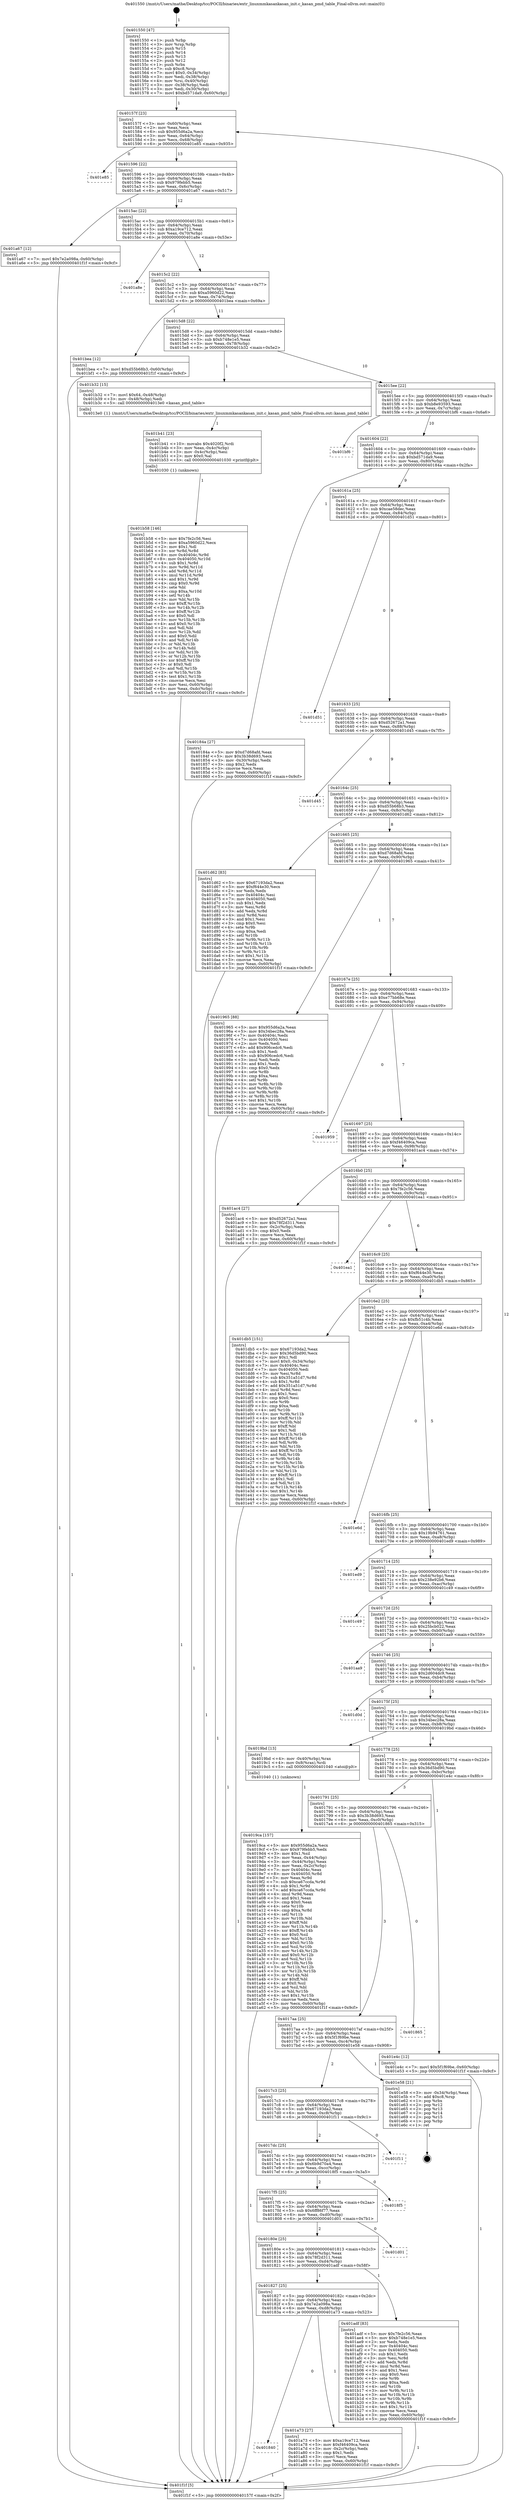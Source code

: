 digraph "0x401550" {
  label = "0x401550 (/mnt/c/Users/mathe/Desktop/tcc/POCII/binaries/extr_linuxmmkasankasan_init.c_kasan_pmd_table_Final-ollvm.out::main(0))"
  labelloc = "t"
  node[shape=record]

  Entry [label="",width=0.3,height=0.3,shape=circle,fillcolor=black,style=filled]
  "0x40157f" [label="{
     0x40157f [23]\l
     | [instrs]\l
     &nbsp;&nbsp;0x40157f \<+3\>: mov -0x60(%rbp),%eax\l
     &nbsp;&nbsp;0x401582 \<+2\>: mov %eax,%ecx\l
     &nbsp;&nbsp;0x401584 \<+6\>: sub $0x955d6a2a,%ecx\l
     &nbsp;&nbsp;0x40158a \<+3\>: mov %eax,-0x64(%rbp)\l
     &nbsp;&nbsp;0x40158d \<+3\>: mov %ecx,-0x68(%rbp)\l
     &nbsp;&nbsp;0x401590 \<+6\>: je 0000000000401e85 \<main+0x935\>\l
  }"]
  "0x401e85" [label="{
     0x401e85\l
  }", style=dashed]
  "0x401596" [label="{
     0x401596 [22]\l
     | [instrs]\l
     &nbsp;&nbsp;0x401596 \<+5\>: jmp 000000000040159b \<main+0x4b\>\l
     &nbsp;&nbsp;0x40159b \<+3\>: mov -0x64(%rbp),%eax\l
     &nbsp;&nbsp;0x40159e \<+5\>: sub $0x979febb5,%eax\l
     &nbsp;&nbsp;0x4015a3 \<+3\>: mov %eax,-0x6c(%rbp)\l
     &nbsp;&nbsp;0x4015a6 \<+6\>: je 0000000000401a67 \<main+0x517\>\l
  }"]
  Exit [label="",width=0.3,height=0.3,shape=circle,fillcolor=black,style=filled,peripheries=2]
  "0x401a67" [label="{
     0x401a67 [12]\l
     | [instrs]\l
     &nbsp;&nbsp;0x401a67 \<+7\>: movl $0x7e2a098a,-0x60(%rbp)\l
     &nbsp;&nbsp;0x401a6e \<+5\>: jmp 0000000000401f1f \<main+0x9cf\>\l
  }"]
  "0x4015ac" [label="{
     0x4015ac [22]\l
     | [instrs]\l
     &nbsp;&nbsp;0x4015ac \<+5\>: jmp 00000000004015b1 \<main+0x61\>\l
     &nbsp;&nbsp;0x4015b1 \<+3\>: mov -0x64(%rbp),%eax\l
     &nbsp;&nbsp;0x4015b4 \<+5\>: sub $0xa19ce712,%eax\l
     &nbsp;&nbsp;0x4015b9 \<+3\>: mov %eax,-0x70(%rbp)\l
     &nbsp;&nbsp;0x4015bc \<+6\>: je 0000000000401a8e \<main+0x53e\>\l
  }"]
  "0x401b58" [label="{
     0x401b58 [146]\l
     | [instrs]\l
     &nbsp;&nbsp;0x401b58 \<+5\>: mov $0x7fe2c56,%esi\l
     &nbsp;&nbsp;0x401b5d \<+5\>: mov $0xa5960d22,%ecx\l
     &nbsp;&nbsp;0x401b62 \<+2\>: mov $0x1,%dl\l
     &nbsp;&nbsp;0x401b64 \<+3\>: xor %r8d,%r8d\l
     &nbsp;&nbsp;0x401b67 \<+8\>: mov 0x40404c,%r9d\l
     &nbsp;&nbsp;0x401b6f \<+8\>: mov 0x404050,%r10d\l
     &nbsp;&nbsp;0x401b77 \<+4\>: sub $0x1,%r8d\l
     &nbsp;&nbsp;0x401b7b \<+3\>: mov %r9d,%r11d\l
     &nbsp;&nbsp;0x401b7e \<+3\>: add %r8d,%r11d\l
     &nbsp;&nbsp;0x401b81 \<+4\>: imul %r11d,%r9d\l
     &nbsp;&nbsp;0x401b85 \<+4\>: and $0x1,%r9d\l
     &nbsp;&nbsp;0x401b89 \<+4\>: cmp $0x0,%r9d\l
     &nbsp;&nbsp;0x401b8d \<+3\>: sete %bl\l
     &nbsp;&nbsp;0x401b90 \<+4\>: cmp $0xa,%r10d\l
     &nbsp;&nbsp;0x401b94 \<+4\>: setl %r14b\l
     &nbsp;&nbsp;0x401b98 \<+3\>: mov %bl,%r15b\l
     &nbsp;&nbsp;0x401b9b \<+4\>: xor $0xff,%r15b\l
     &nbsp;&nbsp;0x401b9f \<+3\>: mov %r14b,%r12b\l
     &nbsp;&nbsp;0x401ba2 \<+4\>: xor $0xff,%r12b\l
     &nbsp;&nbsp;0x401ba6 \<+3\>: xor $0x0,%dl\l
     &nbsp;&nbsp;0x401ba9 \<+3\>: mov %r15b,%r13b\l
     &nbsp;&nbsp;0x401bac \<+4\>: and $0x0,%r13b\l
     &nbsp;&nbsp;0x401bb0 \<+2\>: and %dl,%bl\l
     &nbsp;&nbsp;0x401bb2 \<+3\>: mov %r12b,%dil\l
     &nbsp;&nbsp;0x401bb5 \<+4\>: and $0x0,%dil\l
     &nbsp;&nbsp;0x401bb9 \<+3\>: and %dl,%r14b\l
     &nbsp;&nbsp;0x401bbc \<+3\>: or %bl,%r13b\l
     &nbsp;&nbsp;0x401bbf \<+3\>: or %r14b,%dil\l
     &nbsp;&nbsp;0x401bc2 \<+3\>: xor %dil,%r13b\l
     &nbsp;&nbsp;0x401bc5 \<+3\>: or %r12b,%r15b\l
     &nbsp;&nbsp;0x401bc8 \<+4\>: xor $0xff,%r15b\l
     &nbsp;&nbsp;0x401bcc \<+3\>: or $0x0,%dl\l
     &nbsp;&nbsp;0x401bcf \<+3\>: and %dl,%r15b\l
     &nbsp;&nbsp;0x401bd2 \<+3\>: or %r15b,%r13b\l
     &nbsp;&nbsp;0x401bd5 \<+4\>: test $0x1,%r13b\l
     &nbsp;&nbsp;0x401bd9 \<+3\>: cmovne %ecx,%esi\l
     &nbsp;&nbsp;0x401bdc \<+3\>: mov %esi,-0x60(%rbp)\l
     &nbsp;&nbsp;0x401bdf \<+6\>: mov %eax,-0xdc(%rbp)\l
     &nbsp;&nbsp;0x401be5 \<+5\>: jmp 0000000000401f1f \<main+0x9cf\>\l
  }"]
  "0x401a8e" [label="{
     0x401a8e\l
  }", style=dashed]
  "0x4015c2" [label="{
     0x4015c2 [22]\l
     | [instrs]\l
     &nbsp;&nbsp;0x4015c2 \<+5\>: jmp 00000000004015c7 \<main+0x77\>\l
     &nbsp;&nbsp;0x4015c7 \<+3\>: mov -0x64(%rbp),%eax\l
     &nbsp;&nbsp;0x4015ca \<+5\>: sub $0xa5960d22,%eax\l
     &nbsp;&nbsp;0x4015cf \<+3\>: mov %eax,-0x74(%rbp)\l
     &nbsp;&nbsp;0x4015d2 \<+6\>: je 0000000000401bea \<main+0x69a\>\l
  }"]
  "0x401b41" [label="{
     0x401b41 [23]\l
     | [instrs]\l
     &nbsp;&nbsp;0x401b41 \<+10\>: movabs $0x4020f2,%rdi\l
     &nbsp;&nbsp;0x401b4b \<+3\>: mov %eax,-0x4c(%rbp)\l
     &nbsp;&nbsp;0x401b4e \<+3\>: mov -0x4c(%rbp),%esi\l
     &nbsp;&nbsp;0x401b51 \<+2\>: mov $0x0,%al\l
     &nbsp;&nbsp;0x401b53 \<+5\>: call 0000000000401030 \<printf@plt\>\l
     | [calls]\l
     &nbsp;&nbsp;0x401030 \{1\} (unknown)\l
  }"]
  "0x401bea" [label="{
     0x401bea [12]\l
     | [instrs]\l
     &nbsp;&nbsp;0x401bea \<+7\>: movl $0xd55b68b3,-0x60(%rbp)\l
     &nbsp;&nbsp;0x401bf1 \<+5\>: jmp 0000000000401f1f \<main+0x9cf\>\l
  }"]
  "0x4015d8" [label="{
     0x4015d8 [22]\l
     | [instrs]\l
     &nbsp;&nbsp;0x4015d8 \<+5\>: jmp 00000000004015dd \<main+0x8d\>\l
     &nbsp;&nbsp;0x4015dd \<+3\>: mov -0x64(%rbp),%eax\l
     &nbsp;&nbsp;0x4015e0 \<+5\>: sub $0xb748e1e5,%eax\l
     &nbsp;&nbsp;0x4015e5 \<+3\>: mov %eax,-0x78(%rbp)\l
     &nbsp;&nbsp;0x4015e8 \<+6\>: je 0000000000401b32 \<main+0x5e2\>\l
  }"]
  "0x401840" [label="{
     0x401840\l
  }", style=dashed]
  "0x401b32" [label="{
     0x401b32 [15]\l
     | [instrs]\l
     &nbsp;&nbsp;0x401b32 \<+7\>: movl $0x64,-0x48(%rbp)\l
     &nbsp;&nbsp;0x401b39 \<+3\>: mov -0x48(%rbp),%edi\l
     &nbsp;&nbsp;0x401b3c \<+5\>: call 00000000004013e0 \<kasan_pmd_table\>\l
     | [calls]\l
     &nbsp;&nbsp;0x4013e0 \{1\} (/mnt/c/Users/mathe/Desktop/tcc/POCII/binaries/extr_linuxmmkasankasan_init.c_kasan_pmd_table_Final-ollvm.out::kasan_pmd_table)\l
  }"]
  "0x4015ee" [label="{
     0x4015ee [22]\l
     | [instrs]\l
     &nbsp;&nbsp;0x4015ee \<+5\>: jmp 00000000004015f3 \<main+0xa3\>\l
     &nbsp;&nbsp;0x4015f3 \<+3\>: mov -0x64(%rbp),%eax\l
     &nbsp;&nbsp;0x4015f6 \<+5\>: sub $0xb8e93593,%eax\l
     &nbsp;&nbsp;0x4015fb \<+3\>: mov %eax,-0x7c(%rbp)\l
     &nbsp;&nbsp;0x4015fe \<+6\>: je 0000000000401bf6 \<main+0x6a6\>\l
  }"]
  "0x401a73" [label="{
     0x401a73 [27]\l
     | [instrs]\l
     &nbsp;&nbsp;0x401a73 \<+5\>: mov $0xa19ce712,%eax\l
     &nbsp;&nbsp;0x401a78 \<+5\>: mov $0xf46409ca,%ecx\l
     &nbsp;&nbsp;0x401a7d \<+3\>: mov -0x2c(%rbp),%edx\l
     &nbsp;&nbsp;0x401a80 \<+3\>: cmp $0x1,%edx\l
     &nbsp;&nbsp;0x401a83 \<+3\>: cmovl %ecx,%eax\l
     &nbsp;&nbsp;0x401a86 \<+3\>: mov %eax,-0x60(%rbp)\l
     &nbsp;&nbsp;0x401a89 \<+5\>: jmp 0000000000401f1f \<main+0x9cf\>\l
  }"]
  "0x401bf6" [label="{
     0x401bf6\l
  }", style=dashed]
  "0x401604" [label="{
     0x401604 [22]\l
     | [instrs]\l
     &nbsp;&nbsp;0x401604 \<+5\>: jmp 0000000000401609 \<main+0xb9\>\l
     &nbsp;&nbsp;0x401609 \<+3\>: mov -0x64(%rbp),%eax\l
     &nbsp;&nbsp;0x40160c \<+5\>: sub $0xbd571da9,%eax\l
     &nbsp;&nbsp;0x401611 \<+3\>: mov %eax,-0x80(%rbp)\l
     &nbsp;&nbsp;0x401614 \<+6\>: je 000000000040184a \<main+0x2fa\>\l
  }"]
  "0x401827" [label="{
     0x401827 [25]\l
     | [instrs]\l
     &nbsp;&nbsp;0x401827 \<+5\>: jmp 000000000040182c \<main+0x2dc\>\l
     &nbsp;&nbsp;0x40182c \<+3\>: mov -0x64(%rbp),%eax\l
     &nbsp;&nbsp;0x40182f \<+5\>: sub $0x7e2a098a,%eax\l
     &nbsp;&nbsp;0x401834 \<+6\>: mov %eax,-0xd8(%rbp)\l
     &nbsp;&nbsp;0x40183a \<+6\>: je 0000000000401a73 \<main+0x523\>\l
  }"]
  "0x40184a" [label="{
     0x40184a [27]\l
     | [instrs]\l
     &nbsp;&nbsp;0x40184a \<+5\>: mov $0xd7d68afd,%eax\l
     &nbsp;&nbsp;0x40184f \<+5\>: mov $0x3b38d693,%ecx\l
     &nbsp;&nbsp;0x401854 \<+3\>: mov -0x30(%rbp),%edx\l
     &nbsp;&nbsp;0x401857 \<+3\>: cmp $0x2,%edx\l
     &nbsp;&nbsp;0x40185a \<+3\>: cmovne %ecx,%eax\l
     &nbsp;&nbsp;0x40185d \<+3\>: mov %eax,-0x60(%rbp)\l
     &nbsp;&nbsp;0x401860 \<+5\>: jmp 0000000000401f1f \<main+0x9cf\>\l
  }"]
  "0x40161a" [label="{
     0x40161a [25]\l
     | [instrs]\l
     &nbsp;&nbsp;0x40161a \<+5\>: jmp 000000000040161f \<main+0xcf\>\l
     &nbsp;&nbsp;0x40161f \<+3\>: mov -0x64(%rbp),%eax\l
     &nbsp;&nbsp;0x401622 \<+5\>: sub $0xcae58dec,%eax\l
     &nbsp;&nbsp;0x401627 \<+6\>: mov %eax,-0x84(%rbp)\l
     &nbsp;&nbsp;0x40162d \<+6\>: je 0000000000401d51 \<main+0x801\>\l
  }"]
  "0x401f1f" [label="{
     0x401f1f [5]\l
     | [instrs]\l
     &nbsp;&nbsp;0x401f1f \<+5\>: jmp 000000000040157f \<main+0x2f\>\l
  }"]
  "0x401550" [label="{
     0x401550 [47]\l
     | [instrs]\l
     &nbsp;&nbsp;0x401550 \<+1\>: push %rbp\l
     &nbsp;&nbsp;0x401551 \<+3\>: mov %rsp,%rbp\l
     &nbsp;&nbsp;0x401554 \<+2\>: push %r15\l
     &nbsp;&nbsp;0x401556 \<+2\>: push %r14\l
     &nbsp;&nbsp;0x401558 \<+2\>: push %r13\l
     &nbsp;&nbsp;0x40155a \<+2\>: push %r12\l
     &nbsp;&nbsp;0x40155c \<+1\>: push %rbx\l
     &nbsp;&nbsp;0x40155d \<+7\>: sub $0xc8,%rsp\l
     &nbsp;&nbsp;0x401564 \<+7\>: movl $0x0,-0x34(%rbp)\l
     &nbsp;&nbsp;0x40156b \<+3\>: mov %edi,-0x38(%rbp)\l
     &nbsp;&nbsp;0x40156e \<+4\>: mov %rsi,-0x40(%rbp)\l
     &nbsp;&nbsp;0x401572 \<+3\>: mov -0x38(%rbp),%edi\l
     &nbsp;&nbsp;0x401575 \<+3\>: mov %edi,-0x30(%rbp)\l
     &nbsp;&nbsp;0x401578 \<+7\>: movl $0xbd571da9,-0x60(%rbp)\l
  }"]
  "0x401adf" [label="{
     0x401adf [83]\l
     | [instrs]\l
     &nbsp;&nbsp;0x401adf \<+5\>: mov $0x7fe2c56,%eax\l
     &nbsp;&nbsp;0x401ae4 \<+5\>: mov $0xb748e1e5,%ecx\l
     &nbsp;&nbsp;0x401ae9 \<+2\>: xor %edx,%edx\l
     &nbsp;&nbsp;0x401aeb \<+7\>: mov 0x40404c,%esi\l
     &nbsp;&nbsp;0x401af2 \<+7\>: mov 0x404050,%edi\l
     &nbsp;&nbsp;0x401af9 \<+3\>: sub $0x1,%edx\l
     &nbsp;&nbsp;0x401afc \<+3\>: mov %esi,%r8d\l
     &nbsp;&nbsp;0x401aff \<+3\>: add %edx,%r8d\l
     &nbsp;&nbsp;0x401b02 \<+4\>: imul %r8d,%esi\l
     &nbsp;&nbsp;0x401b06 \<+3\>: and $0x1,%esi\l
     &nbsp;&nbsp;0x401b09 \<+3\>: cmp $0x0,%esi\l
     &nbsp;&nbsp;0x401b0c \<+4\>: sete %r9b\l
     &nbsp;&nbsp;0x401b10 \<+3\>: cmp $0xa,%edi\l
     &nbsp;&nbsp;0x401b13 \<+4\>: setl %r10b\l
     &nbsp;&nbsp;0x401b17 \<+3\>: mov %r9b,%r11b\l
     &nbsp;&nbsp;0x401b1a \<+3\>: and %r10b,%r11b\l
     &nbsp;&nbsp;0x401b1d \<+3\>: xor %r10b,%r9b\l
     &nbsp;&nbsp;0x401b20 \<+3\>: or %r9b,%r11b\l
     &nbsp;&nbsp;0x401b23 \<+4\>: test $0x1,%r11b\l
     &nbsp;&nbsp;0x401b27 \<+3\>: cmovne %ecx,%eax\l
     &nbsp;&nbsp;0x401b2a \<+3\>: mov %eax,-0x60(%rbp)\l
     &nbsp;&nbsp;0x401b2d \<+5\>: jmp 0000000000401f1f \<main+0x9cf\>\l
  }"]
  "0x401d51" [label="{
     0x401d51\l
  }", style=dashed]
  "0x401633" [label="{
     0x401633 [25]\l
     | [instrs]\l
     &nbsp;&nbsp;0x401633 \<+5\>: jmp 0000000000401638 \<main+0xe8\>\l
     &nbsp;&nbsp;0x401638 \<+3\>: mov -0x64(%rbp),%eax\l
     &nbsp;&nbsp;0x40163b \<+5\>: sub $0xd52672a1,%eax\l
     &nbsp;&nbsp;0x401640 \<+6\>: mov %eax,-0x88(%rbp)\l
     &nbsp;&nbsp;0x401646 \<+6\>: je 0000000000401d45 \<main+0x7f5\>\l
  }"]
  "0x40180e" [label="{
     0x40180e [25]\l
     | [instrs]\l
     &nbsp;&nbsp;0x40180e \<+5\>: jmp 0000000000401813 \<main+0x2c3\>\l
     &nbsp;&nbsp;0x401813 \<+3\>: mov -0x64(%rbp),%eax\l
     &nbsp;&nbsp;0x401816 \<+5\>: sub $0x78f2d311,%eax\l
     &nbsp;&nbsp;0x40181b \<+6\>: mov %eax,-0xd4(%rbp)\l
     &nbsp;&nbsp;0x401821 \<+6\>: je 0000000000401adf \<main+0x58f\>\l
  }"]
  "0x401d45" [label="{
     0x401d45\l
  }", style=dashed]
  "0x40164c" [label="{
     0x40164c [25]\l
     | [instrs]\l
     &nbsp;&nbsp;0x40164c \<+5\>: jmp 0000000000401651 \<main+0x101\>\l
     &nbsp;&nbsp;0x401651 \<+3\>: mov -0x64(%rbp),%eax\l
     &nbsp;&nbsp;0x401654 \<+5\>: sub $0xd55b68b3,%eax\l
     &nbsp;&nbsp;0x401659 \<+6\>: mov %eax,-0x8c(%rbp)\l
     &nbsp;&nbsp;0x40165f \<+6\>: je 0000000000401d62 \<main+0x812\>\l
  }"]
  "0x401d01" [label="{
     0x401d01\l
  }", style=dashed]
  "0x401d62" [label="{
     0x401d62 [83]\l
     | [instrs]\l
     &nbsp;&nbsp;0x401d62 \<+5\>: mov $0x67193da2,%eax\l
     &nbsp;&nbsp;0x401d67 \<+5\>: mov $0xf644e30,%ecx\l
     &nbsp;&nbsp;0x401d6c \<+2\>: xor %edx,%edx\l
     &nbsp;&nbsp;0x401d6e \<+7\>: mov 0x40404c,%esi\l
     &nbsp;&nbsp;0x401d75 \<+7\>: mov 0x404050,%edi\l
     &nbsp;&nbsp;0x401d7c \<+3\>: sub $0x1,%edx\l
     &nbsp;&nbsp;0x401d7f \<+3\>: mov %esi,%r8d\l
     &nbsp;&nbsp;0x401d82 \<+3\>: add %edx,%r8d\l
     &nbsp;&nbsp;0x401d85 \<+4\>: imul %r8d,%esi\l
     &nbsp;&nbsp;0x401d89 \<+3\>: and $0x1,%esi\l
     &nbsp;&nbsp;0x401d8c \<+3\>: cmp $0x0,%esi\l
     &nbsp;&nbsp;0x401d8f \<+4\>: sete %r9b\l
     &nbsp;&nbsp;0x401d93 \<+3\>: cmp $0xa,%edi\l
     &nbsp;&nbsp;0x401d96 \<+4\>: setl %r10b\l
     &nbsp;&nbsp;0x401d9a \<+3\>: mov %r9b,%r11b\l
     &nbsp;&nbsp;0x401d9d \<+3\>: and %r10b,%r11b\l
     &nbsp;&nbsp;0x401da0 \<+3\>: xor %r10b,%r9b\l
     &nbsp;&nbsp;0x401da3 \<+3\>: or %r9b,%r11b\l
     &nbsp;&nbsp;0x401da6 \<+4\>: test $0x1,%r11b\l
     &nbsp;&nbsp;0x401daa \<+3\>: cmovne %ecx,%eax\l
     &nbsp;&nbsp;0x401dad \<+3\>: mov %eax,-0x60(%rbp)\l
     &nbsp;&nbsp;0x401db0 \<+5\>: jmp 0000000000401f1f \<main+0x9cf\>\l
  }"]
  "0x401665" [label="{
     0x401665 [25]\l
     | [instrs]\l
     &nbsp;&nbsp;0x401665 \<+5\>: jmp 000000000040166a \<main+0x11a\>\l
     &nbsp;&nbsp;0x40166a \<+3\>: mov -0x64(%rbp),%eax\l
     &nbsp;&nbsp;0x40166d \<+5\>: sub $0xd7d68afd,%eax\l
     &nbsp;&nbsp;0x401672 \<+6\>: mov %eax,-0x90(%rbp)\l
     &nbsp;&nbsp;0x401678 \<+6\>: je 0000000000401965 \<main+0x415\>\l
  }"]
  "0x4017f5" [label="{
     0x4017f5 [25]\l
     | [instrs]\l
     &nbsp;&nbsp;0x4017f5 \<+5\>: jmp 00000000004017fa \<main+0x2aa\>\l
     &nbsp;&nbsp;0x4017fa \<+3\>: mov -0x64(%rbp),%eax\l
     &nbsp;&nbsp;0x4017fd \<+5\>: sub $0x6ff86f77,%eax\l
     &nbsp;&nbsp;0x401802 \<+6\>: mov %eax,-0xd0(%rbp)\l
     &nbsp;&nbsp;0x401808 \<+6\>: je 0000000000401d01 \<main+0x7b1\>\l
  }"]
  "0x401965" [label="{
     0x401965 [88]\l
     | [instrs]\l
     &nbsp;&nbsp;0x401965 \<+5\>: mov $0x955d6a2a,%eax\l
     &nbsp;&nbsp;0x40196a \<+5\>: mov $0x34bec28a,%ecx\l
     &nbsp;&nbsp;0x40196f \<+7\>: mov 0x40404c,%edx\l
     &nbsp;&nbsp;0x401976 \<+7\>: mov 0x404050,%esi\l
     &nbsp;&nbsp;0x40197d \<+2\>: mov %edx,%edi\l
     &nbsp;&nbsp;0x40197f \<+6\>: add $0x906cedc6,%edi\l
     &nbsp;&nbsp;0x401985 \<+3\>: sub $0x1,%edi\l
     &nbsp;&nbsp;0x401988 \<+6\>: sub $0x906cedc6,%edi\l
     &nbsp;&nbsp;0x40198e \<+3\>: imul %edi,%edx\l
     &nbsp;&nbsp;0x401991 \<+3\>: and $0x1,%edx\l
     &nbsp;&nbsp;0x401994 \<+3\>: cmp $0x0,%edx\l
     &nbsp;&nbsp;0x401997 \<+4\>: sete %r8b\l
     &nbsp;&nbsp;0x40199b \<+3\>: cmp $0xa,%esi\l
     &nbsp;&nbsp;0x40199e \<+4\>: setl %r9b\l
     &nbsp;&nbsp;0x4019a2 \<+3\>: mov %r8b,%r10b\l
     &nbsp;&nbsp;0x4019a5 \<+3\>: and %r9b,%r10b\l
     &nbsp;&nbsp;0x4019a8 \<+3\>: xor %r9b,%r8b\l
     &nbsp;&nbsp;0x4019ab \<+3\>: or %r8b,%r10b\l
     &nbsp;&nbsp;0x4019ae \<+4\>: test $0x1,%r10b\l
     &nbsp;&nbsp;0x4019b2 \<+3\>: cmovne %ecx,%eax\l
     &nbsp;&nbsp;0x4019b5 \<+3\>: mov %eax,-0x60(%rbp)\l
     &nbsp;&nbsp;0x4019b8 \<+5\>: jmp 0000000000401f1f \<main+0x9cf\>\l
  }"]
  "0x40167e" [label="{
     0x40167e [25]\l
     | [instrs]\l
     &nbsp;&nbsp;0x40167e \<+5\>: jmp 0000000000401683 \<main+0x133\>\l
     &nbsp;&nbsp;0x401683 \<+3\>: mov -0x64(%rbp),%eax\l
     &nbsp;&nbsp;0x401686 \<+5\>: sub $0xe77bb68e,%eax\l
     &nbsp;&nbsp;0x40168b \<+6\>: mov %eax,-0x94(%rbp)\l
     &nbsp;&nbsp;0x401691 \<+6\>: je 0000000000401959 \<main+0x409\>\l
  }"]
  "0x4018f5" [label="{
     0x4018f5\l
  }", style=dashed]
  "0x401959" [label="{
     0x401959\l
  }", style=dashed]
  "0x401697" [label="{
     0x401697 [25]\l
     | [instrs]\l
     &nbsp;&nbsp;0x401697 \<+5\>: jmp 000000000040169c \<main+0x14c\>\l
     &nbsp;&nbsp;0x40169c \<+3\>: mov -0x64(%rbp),%eax\l
     &nbsp;&nbsp;0x40169f \<+5\>: sub $0xf46409ca,%eax\l
     &nbsp;&nbsp;0x4016a4 \<+6\>: mov %eax,-0x98(%rbp)\l
     &nbsp;&nbsp;0x4016aa \<+6\>: je 0000000000401ac4 \<main+0x574\>\l
  }"]
  "0x4017dc" [label="{
     0x4017dc [25]\l
     | [instrs]\l
     &nbsp;&nbsp;0x4017dc \<+5\>: jmp 00000000004017e1 \<main+0x291\>\l
     &nbsp;&nbsp;0x4017e1 \<+3\>: mov -0x64(%rbp),%eax\l
     &nbsp;&nbsp;0x4017e4 \<+5\>: sub $0x6b9d70a4,%eax\l
     &nbsp;&nbsp;0x4017e9 \<+6\>: mov %eax,-0xcc(%rbp)\l
     &nbsp;&nbsp;0x4017ef \<+6\>: je 00000000004018f5 \<main+0x3a5\>\l
  }"]
  "0x401ac4" [label="{
     0x401ac4 [27]\l
     | [instrs]\l
     &nbsp;&nbsp;0x401ac4 \<+5\>: mov $0xd52672a1,%eax\l
     &nbsp;&nbsp;0x401ac9 \<+5\>: mov $0x78f2d311,%ecx\l
     &nbsp;&nbsp;0x401ace \<+3\>: mov -0x2c(%rbp),%edx\l
     &nbsp;&nbsp;0x401ad1 \<+3\>: cmp $0x0,%edx\l
     &nbsp;&nbsp;0x401ad4 \<+3\>: cmove %ecx,%eax\l
     &nbsp;&nbsp;0x401ad7 \<+3\>: mov %eax,-0x60(%rbp)\l
     &nbsp;&nbsp;0x401ada \<+5\>: jmp 0000000000401f1f \<main+0x9cf\>\l
  }"]
  "0x4016b0" [label="{
     0x4016b0 [25]\l
     | [instrs]\l
     &nbsp;&nbsp;0x4016b0 \<+5\>: jmp 00000000004016b5 \<main+0x165\>\l
     &nbsp;&nbsp;0x4016b5 \<+3\>: mov -0x64(%rbp),%eax\l
     &nbsp;&nbsp;0x4016b8 \<+5\>: sub $0x7fe2c56,%eax\l
     &nbsp;&nbsp;0x4016bd \<+6\>: mov %eax,-0x9c(%rbp)\l
     &nbsp;&nbsp;0x4016c3 \<+6\>: je 0000000000401ea1 \<main+0x951\>\l
  }"]
  "0x401f11" [label="{
     0x401f11\l
  }", style=dashed]
  "0x401ea1" [label="{
     0x401ea1\l
  }", style=dashed]
  "0x4016c9" [label="{
     0x4016c9 [25]\l
     | [instrs]\l
     &nbsp;&nbsp;0x4016c9 \<+5\>: jmp 00000000004016ce \<main+0x17e\>\l
     &nbsp;&nbsp;0x4016ce \<+3\>: mov -0x64(%rbp),%eax\l
     &nbsp;&nbsp;0x4016d1 \<+5\>: sub $0xf644e30,%eax\l
     &nbsp;&nbsp;0x4016d6 \<+6\>: mov %eax,-0xa0(%rbp)\l
     &nbsp;&nbsp;0x4016dc \<+6\>: je 0000000000401db5 \<main+0x865\>\l
  }"]
  "0x4017c3" [label="{
     0x4017c3 [25]\l
     | [instrs]\l
     &nbsp;&nbsp;0x4017c3 \<+5\>: jmp 00000000004017c8 \<main+0x278\>\l
     &nbsp;&nbsp;0x4017c8 \<+3\>: mov -0x64(%rbp),%eax\l
     &nbsp;&nbsp;0x4017cb \<+5\>: sub $0x67193da2,%eax\l
     &nbsp;&nbsp;0x4017d0 \<+6\>: mov %eax,-0xc8(%rbp)\l
     &nbsp;&nbsp;0x4017d6 \<+6\>: je 0000000000401f11 \<main+0x9c1\>\l
  }"]
  "0x401db5" [label="{
     0x401db5 [151]\l
     | [instrs]\l
     &nbsp;&nbsp;0x401db5 \<+5\>: mov $0x67193da2,%eax\l
     &nbsp;&nbsp;0x401dba \<+5\>: mov $0x36d5bd90,%ecx\l
     &nbsp;&nbsp;0x401dbf \<+2\>: mov $0x1,%dl\l
     &nbsp;&nbsp;0x401dc1 \<+7\>: movl $0x0,-0x34(%rbp)\l
     &nbsp;&nbsp;0x401dc8 \<+7\>: mov 0x40404c,%esi\l
     &nbsp;&nbsp;0x401dcf \<+7\>: mov 0x404050,%edi\l
     &nbsp;&nbsp;0x401dd6 \<+3\>: mov %esi,%r8d\l
     &nbsp;&nbsp;0x401dd9 \<+7\>: sub $0x351a51d7,%r8d\l
     &nbsp;&nbsp;0x401de0 \<+4\>: sub $0x1,%r8d\l
     &nbsp;&nbsp;0x401de4 \<+7\>: add $0x351a51d7,%r8d\l
     &nbsp;&nbsp;0x401deb \<+4\>: imul %r8d,%esi\l
     &nbsp;&nbsp;0x401def \<+3\>: and $0x1,%esi\l
     &nbsp;&nbsp;0x401df2 \<+3\>: cmp $0x0,%esi\l
     &nbsp;&nbsp;0x401df5 \<+4\>: sete %r9b\l
     &nbsp;&nbsp;0x401df9 \<+3\>: cmp $0xa,%edi\l
     &nbsp;&nbsp;0x401dfc \<+4\>: setl %r10b\l
     &nbsp;&nbsp;0x401e00 \<+3\>: mov %r9b,%r11b\l
     &nbsp;&nbsp;0x401e03 \<+4\>: xor $0xff,%r11b\l
     &nbsp;&nbsp;0x401e07 \<+3\>: mov %r10b,%bl\l
     &nbsp;&nbsp;0x401e0a \<+3\>: xor $0xff,%bl\l
     &nbsp;&nbsp;0x401e0d \<+3\>: xor $0x1,%dl\l
     &nbsp;&nbsp;0x401e10 \<+3\>: mov %r11b,%r14b\l
     &nbsp;&nbsp;0x401e13 \<+4\>: and $0xff,%r14b\l
     &nbsp;&nbsp;0x401e17 \<+3\>: and %dl,%r9b\l
     &nbsp;&nbsp;0x401e1a \<+3\>: mov %bl,%r15b\l
     &nbsp;&nbsp;0x401e1d \<+4\>: and $0xff,%r15b\l
     &nbsp;&nbsp;0x401e21 \<+3\>: and %dl,%r10b\l
     &nbsp;&nbsp;0x401e24 \<+3\>: or %r9b,%r14b\l
     &nbsp;&nbsp;0x401e27 \<+3\>: or %r10b,%r15b\l
     &nbsp;&nbsp;0x401e2a \<+3\>: xor %r15b,%r14b\l
     &nbsp;&nbsp;0x401e2d \<+3\>: or %bl,%r11b\l
     &nbsp;&nbsp;0x401e30 \<+4\>: xor $0xff,%r11b\l
     &nbsp;&nbsp;0x401e34 \<+3\>: or $0x1,%dl\l
     &nbsp;&nbsp;0x401e37 \<+3\>: and %dl,%r11b\l
     &nbsp;&nbsp;0x401e3a \<+3\>: or %r11b,%r14b\l
     &nbsp;&nbsp;0x401e3d \<+4\>: test $0x1,%r14b\l
     &nbsp;&nbsp;0x401e41 \<+3\>: cmovne %ecx,%eax\l
     &nbsp;&nbsp;0x401e44 \<+3\>: mov %eax,-0x60(%rbp)\l
     &nbsp;&nbsp;0x401e47 \<+5\>: jmp 0000000000401f1f \<main+0x9cf\>\l
  }"]
  "0x4016e2" [label="{
     0x4016e2 [25]\l
     | [instrs]\l
     &nbsp;&nbsp;0x4016e2 \<+5\>: jmp 00000000004016e7 \<main+0x197\>\l
     &nbsp;&nbsp;0x4016e7 \<+3\>: mov -0x64(%rbp),%eax\l
     &nbsp;&nbsp;0x4016ea \<+5\>: sub $0xfb51c4b,%eax\l
     &nbsp;&nbsp;0x4016ef \<+6\>: mov %eax,-0xa4(%rbp)\l
     &nbsp;&nbsp;0x4016f5 \<+6\>: je 0000000000401e6d \<main+0x91d\>\l
  }"]
  "0x401e58" [label="{
     0x401e58 [21]\l
     | [instrs]\l
     &nbsp;&nbsp;0x401e58 \<+3\>: mov -0x34(%rbp),%eax\l
     &nbsp;&nbsp;0x401e5b \<+7\>: add $0xc8,%rsp\l
     &nbsp;&nbsp;0x401e62 \<+1\>: pop %rbx\l
     &nbsp;&nbsp;0x401e63 \<+2\>: pop %r12\l
     &nbsp;&nbsp;0x401e65 \<+2\>: pop %r13\l
     &nbsp;&nbsp;0x401e67 \<+2\>: pop %r14\l
     &nbsp;&nbsp;0x401e69 \<+2\>: pop %r15\l
     &nbsp;&nbsp;0x401e6b \<+1\>: pop %rbp\l
     &nbsp;&nbsp;0x401e6c \<+1\>: ret\l
  }"]
  "0x401e6d" [label="{
     0x401e6d\l
  }", style=dashed]
  "0x4016fb" [label="{
     0x4016fb [25]\l
     | [instrs]\l
     &nbsp;&nbsp;0x4016fb \<+5\>: jmp 0000000000401700 \<main+0x1b0\>\l
     &nbsp;&nbsp;0x401700 \<+3\>: mov -0x64(%rbp),%eax\l
     &nbsp;&nbsp;0x401703 \<+5\>: sub $0x19b94761,%eax\l
     &nbsp;&nbsp;0x401708 \<+6\>: mov %eax,-0xa8(%rbp)\l
     &nbsp;&nbsp;0x40170e \<+6\>: je 0000000000401ed9 \<main+0x989\>\l
  }"]
  "0x4017aa" [label="{
     0x4017aa [25]\l
     | [instrs]\l
     &nbsp;&nbsp;0x4017aa \<+5\>: jmp 00000000004017af \<main+0x25f\>\l
     &nbsp;&nbsp;0x4017af \<+3\>: mov -0x64(%rbp),%eax\l
     &nbsp;&nbsp;0x4017b2 \<+5\>: sub $0x5f1f69be,%eax\l
     &nbsp;&nbsp;0x4017b7 \<+6\>: mov %eax,-0xc4(%rbp)\l
     &nbsp;&nbsp;0x4017bd \<+6\>: je 0000000000401e58 \<main+0x908\>\l
  }"]
  "0x401ed9" [label="{
     0x401ed9\l
  }", style=dashed]
  "0x401714" [label="{
     0x401714 [25]\l
     | [instrs]\l
     &nbsp;&nbsp;0x401714 \<+5\>: jmp 0000000000401719 \<main+0x1c9\>\l
     &nbsp;&nbsp;0x401719 \<+3\>: mov -0x64(%rbp),%eax\l
     &nbsp;&nbsp;0x40171c \<+5\>: sub $0x238e92b6,%eax\l
     &nbsp;&nbsp;0x401721 \<+6\>: mov %eax,-0xac(%rbp)\l
     &nbsp;&nbsp;0x401727 \<+6\>: je 0000000000401c49 \<main+0x6f9\>\l
  }"]
  "0x401865" [label="{
     0x401865\l
  }", style=dashed]
  "0x401c49" [label="{
     0x401c49\l
  }", style=dashed]
  "0x40172d" [label="{
     0x40172d [25]\l
     | [instrs]\l
     &nbsp;&nbsp;0x40172d \<+5\>: jmp 0000000000401732 \<main+0x1e2\>\l
     &nbsp;&nbsp;0x401732 \<+3\>: mov -0x64(%rbp),%eax\l
     &nbsp;&nbsp;0x401735 \<+5\>: sub $0x25bcb022,%eax\l
     &nbsp;&nbsp;0x40173a \<+6\>: mov %eax,-0xb0(%rbp)\l
     &nbsp;&nbsp;0x401740 \<+6\>: je 0000000000401aa9 \<main+0x559\>\l
  }"]
  "0x401791" [label="{
     0x401791 [25]\l
     | [instrs]\l
     &nbsp;&nbsp;0x401791 \<+5\>: jmp 0000000000401796 \<main+0x246\>\l
     &nbsp;&nbsp;0x401796 \<+3\>: mov -0x64(%rbp),%eax\l
     &nbsp;&nbsp;0x401799 \<+5\>: sub $0x3b38d693,%eax\l
     &nbsp;&nbsp;0x40179e \<+6\>: mov %eax,-0xc0(%rbp)\l
     &nbsp;&nbsp;0x4017a4 \<+6\>: je 0000000000401865 \<main+0x315\>\l
  }"]
  "0x401aa9" [label="{
     0x401aa9\l
  }", style=dashed]
  "0x401746" [label="{
     0x401746 [25]\l
     | [instrs]\l
     &nbsp;&nbsp;0x401746 \<+5\>: jmp 000000000040174b \<main+0x1fb\>\l
     &nbsp;&nbsp;0x40174b \<+3\>: mov -0x64(%rbp),%eax\l
     &nbsp;&nbsp;0x40174e \<+5\>: sub $0x2d604dc9,%eax\l
     &nbsp;&nbsp;0x401753 \<+6\>: mov %eax,-0xb4(%rbp)\l
     &nbsp;&nbsp;0x401759 \<+6\>: je 0000000000401d0d \<main+0x7bd\>\l
  }"]
  "0x401e4c" [label="{
     0x401e4c [12]\l
     | [instrs]\l
     &nbsp;&nbsp;0x401e4c \<+7\>: movl $0x5f1f69be,-0x60(%rbp)\l
     &nbsp;&nbsp;0x401e53 \<+5\>: jmp 0000000000401f1f \<main+0x9cf\>\l
  }"]
  "0x401d0d" [label="{
     0x401d0d\l
  }", style=dashed]
  "0x40175f" [label="{
     0x40175f [25]\l
     | [instrs]\l
     &nbsp;&nbsp;0x40175f \<+5\>: jmp 0000000000401764 \<main+0x214\>\l
     &nbsp;&nbsp;0x401764 \<+3\>: mov -0x64(%rbp),%eax\l
     &nbsp;&nbsp;0x401767 \<+5\>: sub $0x34bec28a,%eax\l
     &nbsp;&nbsp;0x40176c \<+6\>: mov %eax,-0xb8(%rbp)\l
     &nbsp;&nbsp;0x401772 \<+6\>: je 00000000004019bd \<main+0x46d\>\l
  }"]
  "0x4019ca" [label="{
     0x4019ca [157]\l
     | [instrs]\l
     &nbsp;&nbsp;0x4019ca \<+5\>: mov $0x955d6a2a,%ecx\l
     &nbsp;&nbsp;0x4019cf \<+5\>: mov $0x979febb5,%edx\l
     &nbsp;&nbsp;0x4019d4 \<+3\>: mov $0x1,%sil\l
     &nbsp;&nbsp;0x4019d7 \<+3\>: mov %eax,-0x44(%rbp)\l
     &nbsp;&nbsp;0x4019da \<+3\>: mov -0x44(%rbp),%eax\l
     &nbsp;&nbsp;0x4019dd \<+3\>: mov %eax,-0x2c(%rbp)\l
     &nbsp;&nbsp;0x4019e0 \<+7\>: mov 0x40404c,%eax\l
     &nbsp;&nbsp;0x4019e7 \<+8\>: mov 0x404050,%r8d\l
     &nbsp;&nbsp;0x4019ef \<+3\>: mov %eax,%r9d\l
     &nbsp;&nbsp;0x4019f2 \<+7\>: sub $0xca67ccda,%r9d\l
     &nbsp;&nbsp;0x4019f9 \<+4\>: sub $0x1,%r9d\l
     &nbsp;&nbsp;0x4019fd \<+7\>: add $0xca67ccda,%r9d\l
     &nbsp;&nbsp;0x401a04 \<+4\>: imul %r9d,%eax\l
     &nbsp;&nbsp;0x401a08 \<+3\>: and $0x1,%eax\l
     &nbsp;&nbsp;0x401a0b \<+3\>: cmp $0x0,%eax\l
     &nbsp;&nbsp;0x401a0e \<+4\>: sete %r10b\l
     &nbsp;&nbsp;0x401a12 \<+4\>: cmp $0xa,%r8d\l
     &nbsp;&nbsp;0x401a16 \<+4\>: setl %r11b\l
     &nbsp;&nbsp;0x401a1a \<+3\>: mov %r10b,%bl\l
     &nbsp;&nbsp;0x401a1d \<+3\>: xor $0xff,%bl\l
     &nbsp;&nbsp;0x401a20 \<+3\>: mov %r11b,%r14b\l
     &nbsp;&nbsp;0x401a23 \<+4\>: xor $0xff,%r14b\l
     &nbsp;&nbsp;0x401a27 \<+4\>: xor $0x0,%sil\l
     &nbsp;&nbsp;0x401a2b \<+3\>: mov %bl,%r15b\l
     &nbsp;&nbsp;0x401a2e \<+4\>: and $0x0,%r15b\l
     &nbsp;&nbsp;0x401a32 \<+3\>: and %sil,%r10b\l
     &nbsp;&nbsp;0x401a35 \<+3\>: mov %r14b,%r12b\l
     &nbsp;&nbsp;0x401a38 \<+4\>: and $0x0,%r12b\l
     &nbsp;&nbsp;0x401a3c \<+3\>: and %sil,%r11b\l
     &nbsp;&nbsp;0x401a3f \<+3\>: or %r10b,%r15b\l
     &nbsp;&nbsp;0x401a42 \<+3\>: or %r11b,%r12b\l
     &nbsp;&nbsp;0x401a45 \<+3\>: xor %r12b,%r15b\l
     &nbsp;&nbsp;0x401a48 \<+3\>: or %r14b,%bl\l
     &nbsp;&nbsp;0x401a4b \<+3\>: xor $0xff,%bl\l
     &nbsp;&nbsp;0x401a4e \<+4\>: or $0x0,%sil\l
     &nbsp;&nbsp;0x401a52 \<+3\>: and %sil,%bl\l
     &nbsp;&nbsp;0x401a55 \<+3\>: or %bl,%r15b\l
     &nbsp;&nbsp;0x401a58 \<+4\>: test $0x1,%r15b\l
     &nbsp;&nbsp;0x401a5c \<+3\>: cmovne %edx,%ecx\l
     &nbsp;&nbsp;0x401a5f \<+3\>: mov %ecx,-0x60(%rbp)\l
     &nbsp;&nbsp;0x401a62 \<+5\>: jmp 0000000000401f1f \<main+0x9cf\>\l
  }"]
  "0x4019bd" [label="{
     0x4019bd [13]\l
     | [instrs]\l
     &nbsp;&nbsp;0x4019bd \<+4\>: mov -0x40(%rbp),%rax\l
     &nbsp;&nbsp;0x4019c1 \<+4\>: mov 0x8(%rax),%rdi\l
     &nbsp;&nbsp;0x4019c5 \<+5\>: call 0000000000401040 \<atoi@plt\>\l
     | [calls]\l
     &nbsp;&nbsp;0x401040 \{1\} (unknown)\l
  }"]
  "0x401778" [label="{
     0x401778 [25]\l
     | [instrs]\l
     &nbsp;&nbsp;0x401778 \<+5\>: jmp 000000000040177d \<main+0x22d\>\l
     &nbsp;&nbsp;0x40177d \<+3\>: mov -0x64(%rbp),%eax\l
     &nbsp;&nbsp;0x401780 \<+5\>: sub $0x36d5bd90,%eax\l
     &nbsp;&nbsp;0x401785 \<+6\>: mov %eax,-0xbc(%rbp)\l
     &nbsp;&nbsp;0x40178b \<+6\>: je 0000000000401e4c \<main+0x8fc\>\l
  }"]
  Entry -> "0x401550" [label=" 1"]
  "0x40157f" -> "0x401e85" [label=" 0"]
  "0x40157f" -> "0x401596" [label=" 13"]
  "0x401e58" -> Exit [label=" 1"]
  "0x401596" -> "0x401a67" [label=" 1"]
  "0x401596" -> "0x4015ac" [label=" 12"]
  "0x401e4c" -> "0x401f1f" [label=" 1"]
  "0x4015ac" -> "0x401a8e" [label=" 0"]
  "0x4015ac" -> "0x4015c2" [label=" 12"]
  "0x401db5" -> "0x401f1f" [label=" 1"]
  "0x4015c2" -> "0x401bea" [label=" 1"]
  "0x4015c2" -> "0x4015d8" [label=" 11"]
  "0x401d62" -> "0x401f1f" [label=" 1"]
  "0x4015d8" -> "0x401b32" [label=" 1"]
  "0x4015d8" -> "0x4015ee" [label=" 10"]
  "0x401bea" -> "0x401f1f" [label=" 1"]
  "0x4015ee" -> "0x401bf6" [label=" 0"]
  "0x4015ee" -> "0x401604" [label=" 10"]
  "0x401b58" -> "0x401f1f" [label=" 1"]
  "0x401604" -> "0x40184a" [label=" 1"]
  "0x401604" -> "0x40161a" [label=" 9"]
  "0x40184a" -> "0x401f1f" [label=" 1"]
  "0x401550" -> "0x40157f" [label=" 1"]
  "0x401f1f" -> "0x40157f" [label=" 12"]
  "0x401b32" -> "0x401b41" [label=" 1"]
  "0x40161a" -> "0x401d51" [label=" 0"]
  "0x40161a" -> "0x401633" [label=" 9"]
  "0x401adf" -> "0x401f1f" [label=" 1"]
  "0x401633" -> "0x401d45" [label=" 0"]
  "0x401633" -> "0x40164c" [label=" 9"]
  "0x401a73" -> "0x401f1f" [label=" 1"]
  "0x40164c" -> "0x401d62" [label=" 1"]
  "0x40164c" -> "0x401665" [label=" 8"]
  "0x401827" -> "0x401840" [label=" 0"]
  "0x401665" -> "0x401965" [label=" 1"]
  "0x401665" -> "0x40167e" [label=" 7"]
  "0x401965" -> "0x401f1f" [label=" 1"]
  "0x401b41" -> "0x401b58" [label=" 1"]
  "0x40167e" -> "0x401959" [label=" 0"]
  "0x40167e" -> "0x401697" [label=" 7"]
  "0x40180e" -> "0x401827" [label=" 1"]
  "0x401697" -> "0x401ac4" [label=" 1"]
  "0x401697" -> "0x4016b0" [label=" 6"]
  "0x401ac4" -> "0x401f1f" [label=" 1"]
  "0x4016b0" -> "0x401ea1" [label=" 0"]
  "0x4016b0" -> "0x4016c9" [label=" 6"]
  "0x4017f5" -> "0x40180e" [label=" 2"]
  "0x4016c9" -> "0x401db5" [label=" 1"]
  "0x4016c9" -> "0x4016e2" [label=" 5"]
  "0x401827" -> "0x401a73" [label=" 1"]
  "0x4016e2" -> "0x401e6d" [label=" 0"]
  "0x4016e2" -> "0x4016fb" [label=" 5"]
  "0x4017dc" -> "0x4017f5" [label=" 2"]
  "0x4016fb" -> "0x401ed9" [label=" 0"]
  "0x4016fb" -> "0x401714" [label=" 5"]
  "0x40180e" -> "0x401adf" [label=" 1"]
  "0x401714" -> "0x401c49" [label=" 0"]
  "0x401714" -> "0x40172d" [label=" 5"]
  "0x4017c3" -> "0x4017dc" [label=" 2"]
  "0x40172d" -> "0x401aa9" [label=" 0"]
  "0x40172d" -> "0x401746" [label=" 5"]
  "0x4017f5" -> "0x401d01" [label=" 0"]
  "0x401746" -> "0x401d0d" [label=" 0"]
  "0x401746" -> "0x40175f" [label=" 5"]
  "0x4017aa" -> "0x4017c3" [label=" 2"]
  "0x40175f" -> "0x4019bd" [label=" 1"]
  "0x40175f" -> "0x401778" [label=" 4"]
  "0x4019bd" -> "0x4019ca" [label=" 1"]
  "0x4019ca" -> "0x401f1f" [label=" 1"]
  "0x401a67" -> "0x401f1f" [label=" 1"]
  "0x4017aa" -> "0x401e58" [label=" 1"]
  "0x401778" -> "0x401e4c" [label=" 1"]
  "0x401778" -> "0x401791" [label=" 3"]
  "0x4017c3" -> "0x401f11" [label=" 0"]
  "0x401791" -> "0x401865" [label=" 0"]
  "0x401791" -> "0x4017aa" [label=" 3"]
  "0x4017dc" -> "0x4018f5" [label=" 0"]
}
